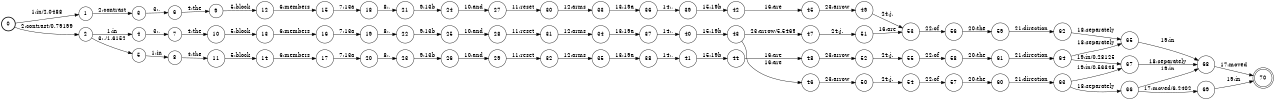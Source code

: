 digraph FST {
rankdir = LR;
size = "8.5,11";
label = "";
center = 1;
orientation = Portrait;
ranksep = "0.4";
nodesep = "0.25";
0 [label = "0", shape = circle, style = bold, fontsize = 14]
	0 -> 1 [label = "1:in/2.0488", fontsize = 14];
	0 -> 2 [label = "2:contrast/0.79199", fontsize = 14];
1 [label = "1", shape = circle, style = solid, fontsize = 14]
	1 -> 3 [label = "2:contrast", fontsize = 14];
2 [label = "2", shape = circle, style = solid, fontsize = 14]
	2 -> 4 [label = "1:in", fontsize = 14];
	2 -> 5 [label = "3:,/1.6152", fontsize = 14];
3 [label = "3", shape = circle, style = solid, fontsize = 14]
	3 -> 6 [label = "3:,", fontsize = 14];
4 [label = "4", shape = circle, style = solid, fontsize = 14]
	4 -> 7 [label = "3:,", fontsize = 14];
5 [label = "5", shape = circle, style = solid, fontsize = 14]
	5 -> 8 [label = "1:in", fontsize = 14];
6 [label = "6", shape = circle, style = solid, fontsize = 14]
	6 -> 9 [label = "4:the", fontsize = 14];
7 [label = "7", shape = circle, style = solid, fontsize = 14]
	7 -> 10 [label = "4:the", fontsize = 14];
8 [label = "8", shape = circle, style = solid, fontsize = 14]
	8 -> 11 [label = "4:the", fontsize = 14];
9 [label = "9", shape = circle, style = solid, fontsize = 14]
	9 -> 12 [label = "5:block", fontsize = 14];
10 [label = "10", shape = circle, style = solid, fontsize = 14]
	10 -> 13 [label = "5:block", fontsize = 14];
11 [label = "11", shape = circle, style = solid, fontsize = 14]
	11 -> 14 [label = "5:block", fontsize = 14];
12 [label = "12", shape = circle, style = solid, fontsize = 14]
	12 -> 15 [label = "6:members", fontsize = 14];
13 [label = "13", shape = circle, style = solid, fontsize = 14]
	13 -> 16 [label = "6:members", fontsize = 14];
14 [label = "14", shape = circle, style = solid, fontsize = 14]
	14 -> 17 [label = "6:members", fontsize = 14];
15 [label = "15", shape = circle, style = solid, fontsize = 14]
	15 -> 18 [label = "7:13a", fontsize = 14];
16 [label = "16", shape = circle, style = solid, fontsize = 14]
	16 -> 19 [label = "7:13a", fontsize = 14];
17 [label = "17", shape = circle, style = solid, fontsize = 14]
	17 -> 20 [label = "7:13a", fontsize = 14];
18 [label = "18", shape = circle, style = solid, fontsize = 14]
	18 -> 21 [label = "8:,", fontsize = 14];
19 [label = "19", shape = circle, style = solid, fontsize = 14]
	19 -> 22 [label = "8:,", fontsize = 14];
20 [label = "20", shape = circle, style = solid, fontsize = 14]
	20 -> 23 [label = "8:,", fontsize = 14];
21 [label = "21", shape = circle, style = solid, fontsize = 14]
	21 -> 24 [label = "9:13b", fontsize = 14];
22 [label = "22", shape = circle, style = solid, fontsize = 14]
	22 -> 25 [label = "9:13b", fontsize = 14];
23 [label = "23", shape = circle, style = solid, fontsize = 14]
	23 -> 26 [label = "9:13b", fontsize = 14];
24 [label = "24", shape = circle, style = solid, fontsize = 14]
	24 -> 27 [label = "10:and", fontsize = 14];
25 [label = "25", shape = circle, style = solid, fontsize = 14]
	25 -> 28 [label = "10:and", fontsize = 14];
26 [label = "26", shape = circle, style = solid, fontsize = 14]
	26 -> 29 [label = "10:and", fontsize = 14];
27 [label = "27", shape = circle, style = solid, fontsize = 14]
	27 -> 30 [label = "11:reset", fontsize = 14];
28 [label = "28", shape = circle, style = solid, fontsize = 14]
	28 -> 31 [label = "11:reset", fontsize = 14];
29 [label = "29", shape = circle, style = solid, fontsize = 14]
	29 -> 32 [label = "11:reset", fontsize = 14];
30 [label = "30", shape = circle, style = solid, fontsize = 14]
	30 -> 33 [label = "12:arms", fontsize = 14];
31 [label = "31", shape = circle, style = solid, fontsize = 14]
	31 -> 34 [label = "12:arms", fontsize = 14];
32 [label = "32", shape = circle, style = solid, fontsize = 14]
	32 -> 35 [label = "12:arms", fontsize = 14];
33 [label = "33", shape = circle, style = solid, fontsize = 14]
	33 -> 36 [label = "13:19a", fontsize = 14];
34 [label = "34", shape = circle, style = solid, fontsize = 14]
	34 -> 37 [label = "13:19a", fontsize = 14];
35 [label = "35", shape = circle, style = solid, fontsize = 14]
	35 -> 38 [label = "13:19a", fontsize = 14];
36 [label = "36", shape = circle, style = solid, fontsize = 14]
	36 -> 39 [label = "14:,", fontsize = 14];
37 [label = "37", shape = circle, style = solid, fontsize = 14]
	37 -> 40 [label = "14:,", fontsize = 14];
38 [label = "38", shape = circle, style = solid, fontsize = 14]
	38 -> 41 [label = "14:,", fontsize = 14];
39 [label = "39", shape = circle, style = solid, fontsize = 14]
	39 -> 42 [label = "15:19b", fontsize = 14];
40 [label = "40", shape = circle, style = solid, fontsize = 14]
	40 -> 43 [label = "15:19b", fontsize = 14];
41 [label = "41", shape = circle, style = solid, fontsize = 14]
	41 -> 44 [label = "15:19b", fontsize = 14];
42 [label = "42", shape = circle, style = solid, fontsize = 14]
	42 -> 45 [label = "16:are", fontsize = 14];
43 [label = "43", shape = circle, style = solid, fontsize = 14]
	43 -> 46 [label = "16:are", fontsize = 14];
	43 -> 47 [label = "23:arrow/5.5469", fontsize = 14];
44 [label = "44", shape = circle, style = solid, fontsize = 14]
	44 -> 48 [label = "16:are", fontsize = 14];
45 [label = "45", shape = circle, style = solid, fontsize = 14]
	45 -> 49 [label = "23:arrow", fontsize = 14];
46 [label = "46", shape = circle, style = solid, fontsize = 14]
	46 -> 50 [label = "23:arrow", fontsize = 14];
47 [label = "47", shape = circle, style = solid, fontsize = 14]
	47 -> 51 [label = "24:j.", fontsize = 14];
48 [label = "48", shape = circle, style = solid, fontsize = 14]
	48 -> 52 [label = "23:arrow", fontsize = 14];
49 [label = "49", shape = circle, style = solid, fontsize = 14]
	49 -> 53 [label = "24:j.", fontsize = 14];
50 [label = "50", shape = circle, style = solid, fontsize = 14]
	50 -> 54 [label = "24:j.", fontsize = 14];
51 [label = "51", shape = circle, style = solid, fontsize = 14]
	51 -> 53 [label = "16:are", fontsize = 14];
52 [label = "52", shape = circle, style = solid, fontsize = 14]
	52 -> 55 [label = "24:j.", fontsize = 14];
53 [label = "53", shape = circle, style = solid, fontsize = 14]
	53 -> 56 [label = "22:of", fontsize = 14];
54 [label = "54", shape = circle, style = solid, fontsize = 14]
	54 -> 57 [label = "22:of", fontsize = 14];
55 [label = "55", shape = circle, style = solid, fontsize = 14]
	55 -> 58 [label = "22:of", fontsize = 14];
56 [label = "56", shape = circle, style = solid, fontsize = 14]
	56 -> 59 [label = "20:the", fontsize = 14];
57 [label = "57", shape = circle, style = solid, fontsize = 14]
	57 -> 60 [label = "20:the", fontsize = 14];
58 [label = "58", shape = circle, style = solid, fontsize = 14]
	58 -> 61 [label = "20:the", fontsize = 14];
59 [label = "59", shape = circle, style = solid, fontsize = 14]
	59 -> 62 [label = "21:direction", fontsize = 14];
60 [label = "60", shape = circle, style = solid, fontsize = 14]
	60 -> 63 [label = "21:direction", fontsize = 14];
61 [label = "61", shape = circle, style = solid, fontsize = 14]
	61 -> 64 [label = "21:direction", fontsize = 14];
62 [label = "62", shape = circle, style = solid, fontsize = 14]
	62 -> 65 [label = "18:separately", fontsize = 14];
63 [label = "63", shape = circle, style = solid, fontsize = 14]
	63 -> 67 [label = "19:in/0.56348", fontsize = 14];
	63 -> 66 [label = "18:separately", fontsize = 14];
64 [label = "64", shape = circle, style = solid, fontsize = 14]
	64 -> 67 [label = "19:in/0.28125", fontsize = 14];
	64 -> 65 [label = "18:separately", fontsize = 14];
65 [label = "65", shape = circle, style = solid, fontsize = 14]
	65 -> 68 [label = "19:in", fontsize = 14];
66 [label = "66", shape = circle, style = solid, fontsize = 14]
	66 -> 68 [label = "19:in", fontsize = 14];
	66 -> 69 [label = "17:moved/6.2402", fontsize = 14];
67 [label = "67", shape = circle, style = solid, fontsize = 14]
	67 -> 68 [label = "18:separately", fontsize = 14];
68 [label = "68", shape = circle, style = solid, fontsize = 14]
	68 -> 70 [label = "17:moved", fontsize = 14];
69 [label = "69", shape = circle, style = solid, fontsize = 14]
	69 -> 70 [label = "19:in", fontsize = 14];
70 [label = "70", shape = doublecircle, style = solid, fontsize = 14]
}
